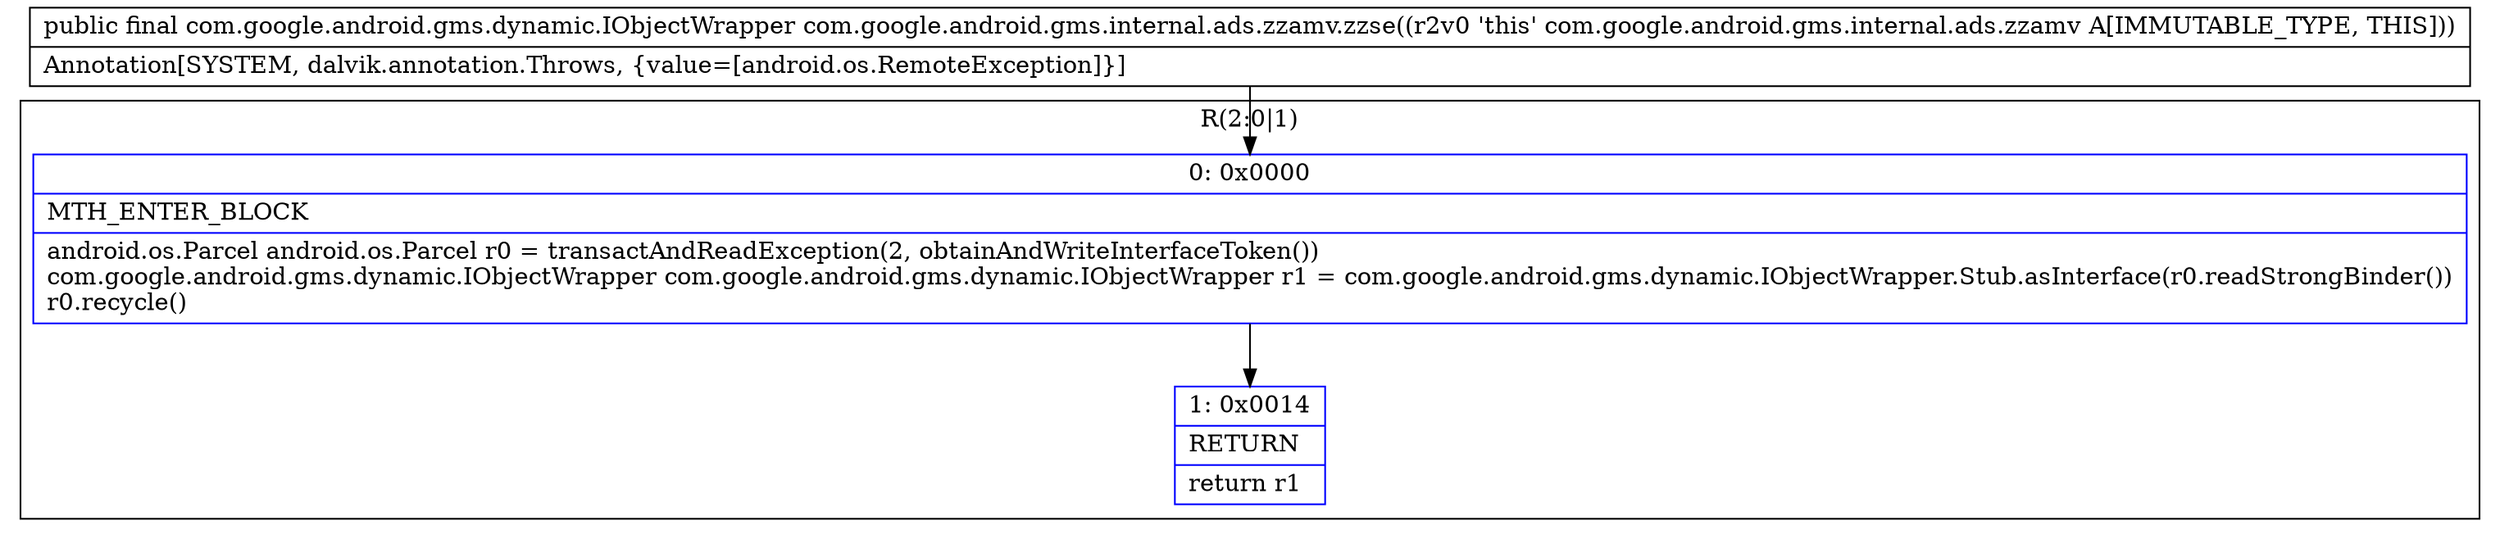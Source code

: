 digraph "CFG forcom.google.android.gms.internal.ads.zzamv.zzse()Lcom\/google\/android\/gms\/dynamic\/IObjectWrapper;" {
subgraph cluster_Region_683291590 {
label = "R(2:0|1)";
node [shape=record,color=blue];
Node_0 [shape=record,label="{0\:\ 0x0000|MTH_ENTER_BLOCK\l|android.os.Parcel android.os.Parcel r0 = transactAndReadException(2, obtainAndWriteInterfaceToken())\lcom.google.android.gms.dynamic.IObjectWrapper com.google.android.gms.dynamic.IObjectWrapper r1 = com.google.android.gms.dynamic.IObjectWrapper.Stub.asInterface(r0.readStrongBinder())\lr0.recycle()\l}"];
Node_1 [shape=record,label="{1\:\ 0x0014|RETURN\l|return r1\l}"];
}
MethodNode[shape=record,label="{public final com.google.android.gms.dynamic.IObjectWrapper com.google.android.gms.internal.ads.zzamv.zzse((r2v0 'this' com.google.android.gms.internal.ads.zzamv A[IMMUTABLE_TYPE, THIS]))  | Annotation[SYSTEM, dalvik.annotation.Throws, \{value=[android.os.RemoteException]\}]\l}"];
MethodNode -> Node_0;
Node_0 -> Node_1;
}

